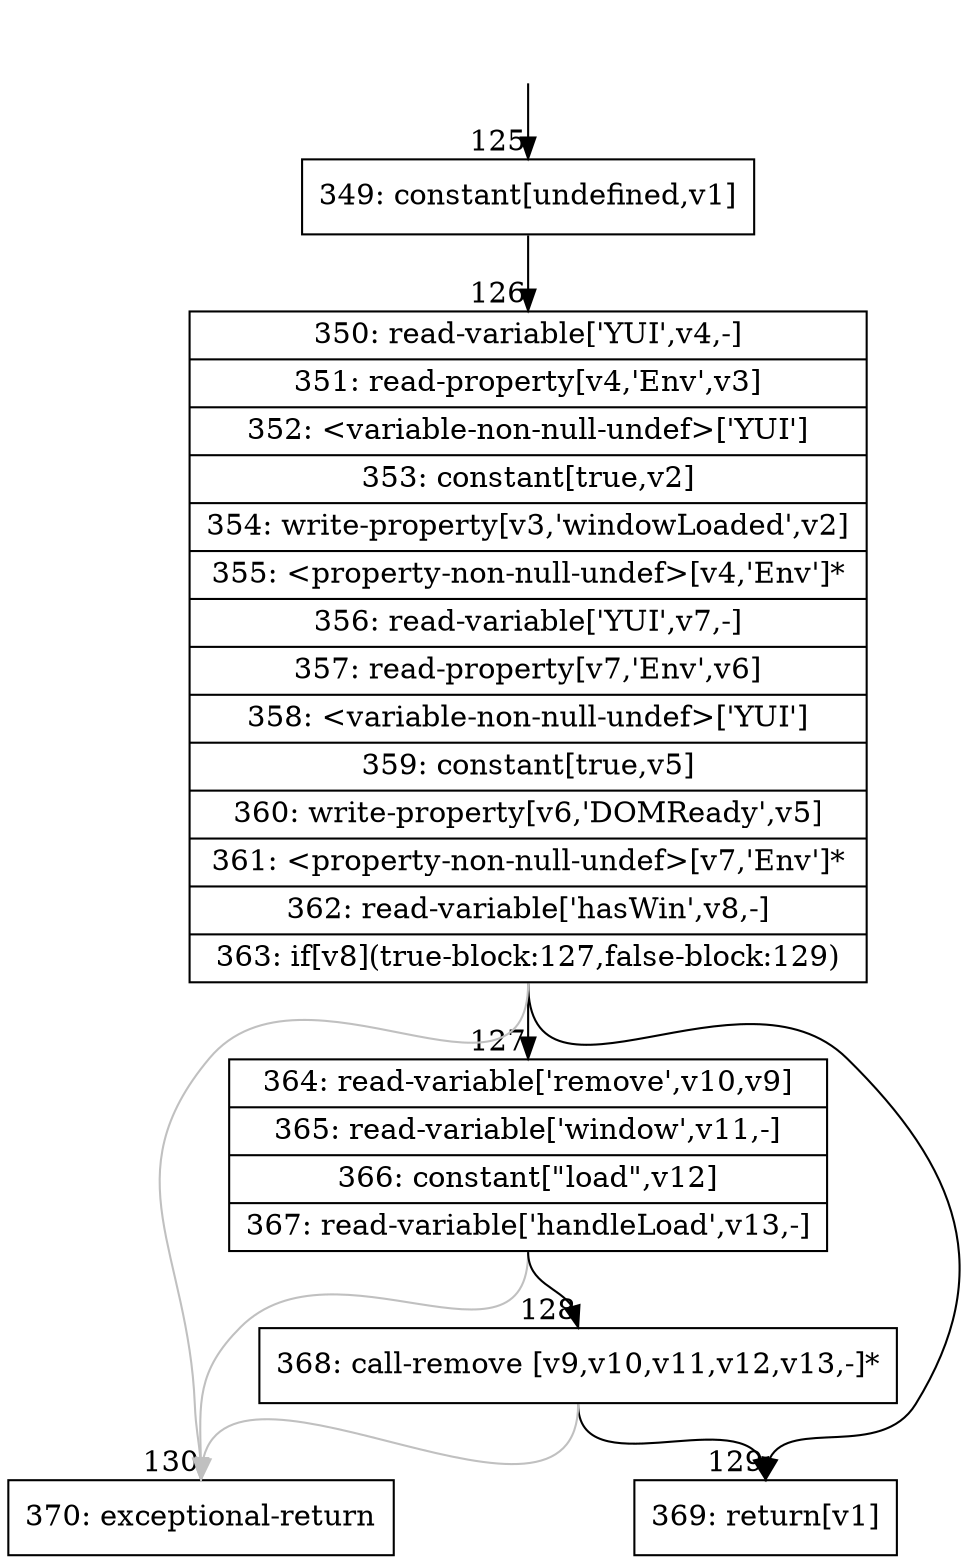 digraph {
rankdir="TD"
BB_entry8[shape=none,label=""];
BB_entry8 -> BB125 [tailport=s, headport=n, headlabel="    125"]
BB125 [shape=record label="{349: constant[undefined,v1]}" ] 
BB125 -> BB126 [tailport=s, headport=n, headlabel="      126"]
BB126 [shape=record label="{350: read-variable['YUI',v4,-]|351: read-property[v4,'Env',v3]|352: \<variable-non-null-undef\>['YUI']|353: constant[true,v2]|354: write-property[v3,'windowLoaded',v2]|355: \<property-non-null-undef\>[v4,'Env']*|356: read-variable['YUI',v7,-]|357: read-property[v7,'Env',v6]|358: \<variable-non-null-undef\>['YUI']|359: constant[true,v5]|360: write-property[v6,'DOMReady',v5]|361: \<property-non-null-undef\>[v7,'Env']*|362: read-variable['hasWin',v8,-]|363: if[v8](true-block:127,false-block:129)}" ] 
BB126 -> BB127 [tailport=s, headport=n, headlabel="      127"]
BB126 -> BB129 [tailport=s, headport=n, headlabel="      129"]
BB126 -> BB130 [tailport=s, headport=n, color=gray, headlabel="      130"]
BB127 [shape=record label="{364: read-variable['remove',v10,v9]|365: read-variable['window',v11,-]|366: constant[\"load\",v12]|367: read-variable['handleLoad',v13,-]}" ] 
BB127 -> BB128 [tailport=s, headport=n, headlabel="      128"]
BB127 -> BB130 [tailport=s, headport=n, color=gray]
BB128 [shape=record label="{368: call-remove [v9,v10,v11,v12,v13,-]*}" ] 
BB128 -> BB129 [tailport=s, headport=n]
BB128 -> BB130 [tailport=s, headport=n, color=gray]
BB129 [shape=record label="{369: return[v1]}" ] 
BB130 [shape=record label="{370: exceptional-return}" ] 
//#$~ 126
}
